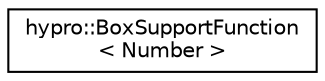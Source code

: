 digraph "Graphical Class Hierarchy"
{
  edge [fontname="Helvetica",fontsize="10",labelfontname="Helvetica",labelfontsize="10"];
  node [fontname="Helvetica",fontsize="10",shape=record];
  rankdir="LR";
  Node1 [label="hypro::BoxSupportFunction\l\< Number \>",height=0.2,width=0.4,color="black", fillcolor="white", style="filled",URL="$classhypro_1_1BoxSupportFunction.html"];
}
